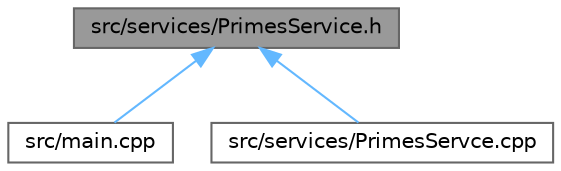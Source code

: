 digraph "src/services/PrimesService.h"
{
 // LATEX_PDF_SIZE
  bgcolor="transparent";
  edge [fontname=Helvetica,fontsize=10,labelfontname=Helvetica,labelfontsize=10];
  node [fontname=Helvetica,fontsize=10,shape=box,height=0.2,width=0.4];
  Node1 [id="Node000001",label="src/services/PrimesService.h",height=0.2,width=0.4,color="gray40", fillcolor="grey60", style="filled", fontcolor="black",tooltip="Servicio para obtener números primos usando un algoritmo específico."];
  Node1 -> Node2 [id="edge1_Node000001_Node000002",dir="back",color="steelblue1",style="solid",tooltip=" "];
  Node2 [id="Node000002",label="src/main.cpp",height=0.2,width=0.4,color="grey40", fillcolor="white", style="filled",URL="$main_8cpp.html",tooltip="Punto de entrada de la aplicación para buscar números primos."];
  Node1 -> Node3 [id="edge2_Node000001_Node000003",dir="back",color="steelblue1",style="solid",tooltip=" "];
  Node3 [id="Node000003",label="src/services/PrimesServce.cpp",height=0.2,width=0.4,color="grey40", fillcolor="white", style="filled",URL="$_primes_servce_8cpp.html",tooltip="Definición de métodos para la clase PrimesService."];
}
